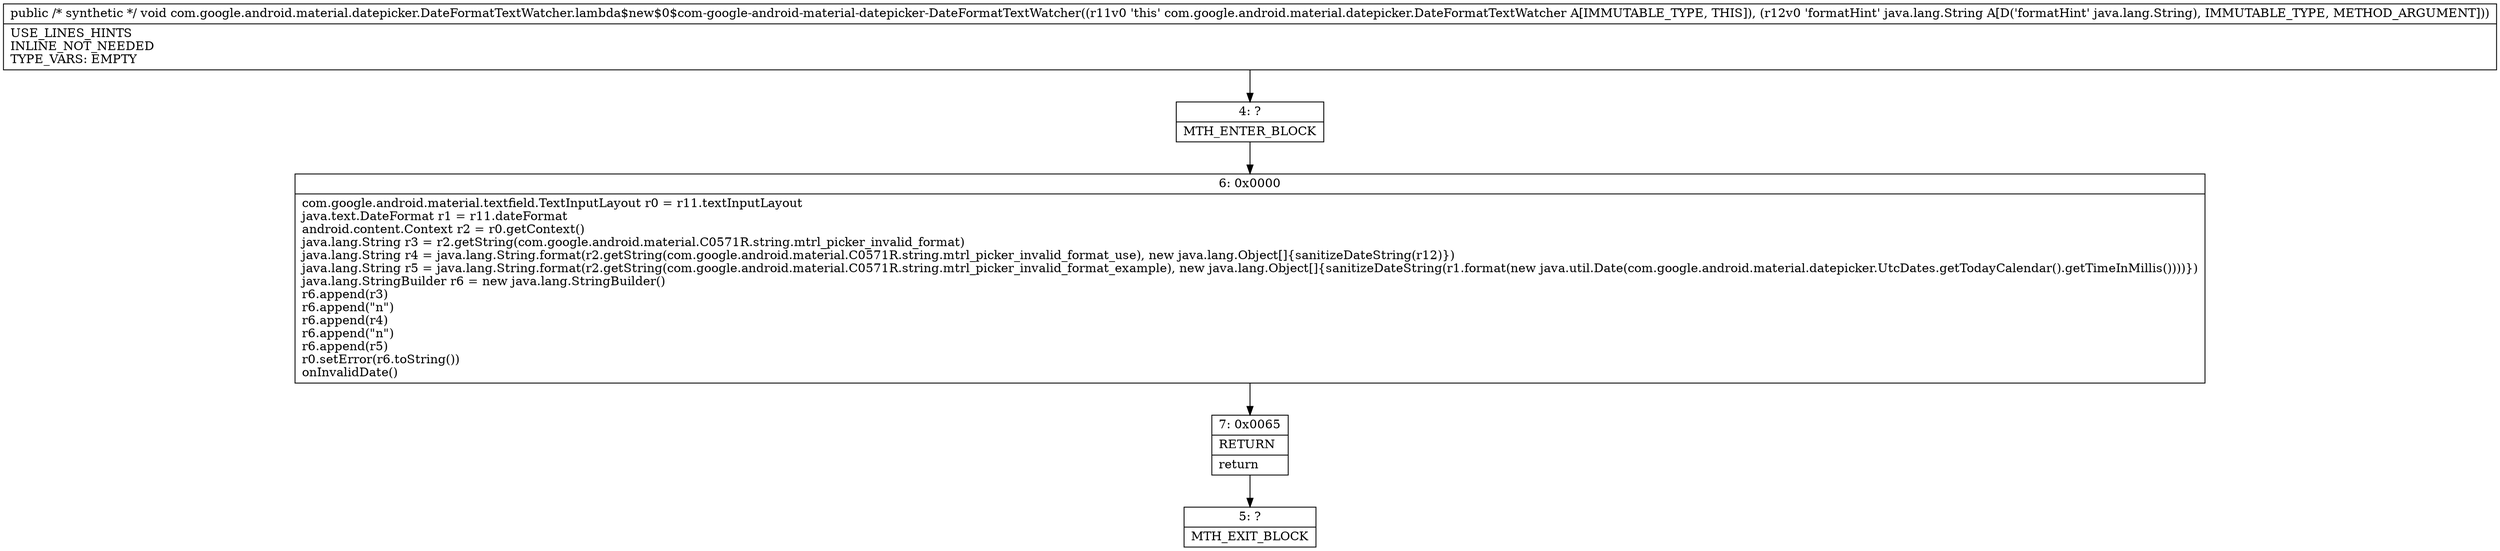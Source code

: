 digraph "CFG forcom.google.android.material.datepicker.DateFormatTextWatcher.lambda$new$0$com\-google\-android\-material\-datepicker\-DateFormatTextWatcher(Ljava\/lang\/String;)V" {
Node_4 [shape=record,label="{4\:\ ?|MTH_ENTER_BLOCK\l}"];
Node_6 [shape=record,label="{6\:\ 0x0000|com.google.android.material.textfield.TextInputLayout r0 = r11.textInputLayout\ljava.text.DateFormat r1 = r11.dateFormat\landroid.content.Context r2 = r0.getContext()\ljava.lang.String r3 = r2.getString(com.google.android.material.C0571R.string.mtrl_picker_invalid_format)\ljava.lang.String r4 = java.lang.String.format(r2.getString(com.google.android.material.C0571R.string.mtrl_picker_invalid_format_use), new java.lang.Object[]\{sanitizeDateString(r12)\})\ljava.lang.String r5 = java.lang.String.format(r2.getString(com.google.android.material.C0571R.string.mtrl_picker_invalid_format_example), new java.lang.Object[]\{sanitizeDateString(r1.format(new java.util.Date(com.google.android.material.datepicker.UtcDates.getTodayCalendar().getTimeInMillis())))\})\ljava.lang.StringBuilder r6 = new java.lang.StringBuilder()\lr6.append(r3)\lr6.append(\"n\")\lr6.append(r4)\lr6.append(\"n\")\lr6.append(r5)\lr0.setError(r6.toString())\lonInvalidDate()\l}"];
Node_7 [shape=record,label="{7\:\ 0x0065|RETURN\l|return\l}"];
Node_5 [shape=record,label="{5\:\ ?|MTH_EXIT_BLOCK\l}"];
MethodNode[shape=record,label="{public \/* synthetic *\/ void com.google.android.material.datepicker.DateFormatTextWatcher.lambda$new$0$com\-google\-android\-material\-datepicker\-DateFormatTextWatcher((r11v0 'this' com.google.android.material.datepicker.DateFormatTextWatcher A[IMMUTABLE_TYPE, THIS]), (r12v0 'formatHint' java.lang.String A[D('formatHint' java.lang.String), IMMUTABLE_TYPE, METHOD_ARGUMENT]))  | USE_LINES_HINTS\lINLINE_NOT_NEEDED\lTYPE_VARS: EMPTY\l}"];
MethodNode -> Node_4;Node_4 -> Node_6;
Node_6 -> Node_7;
Node_7 -> Node_5;
}

